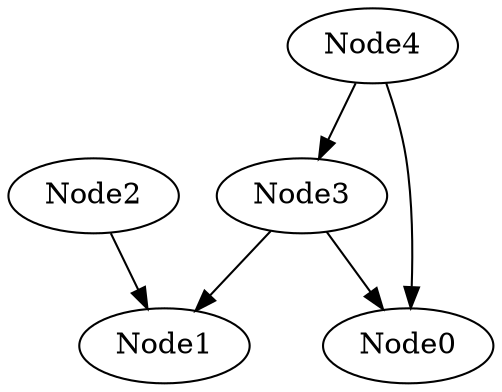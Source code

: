 // The Round Table
digraph {
	Node0
	Node1
	Node2
	Node3
	Node4
	Node2 -> Node1

	Node4 -> Node0

	Node4 -> Node3

	Node3 -> Node0

	Node3 -> Node1

}
